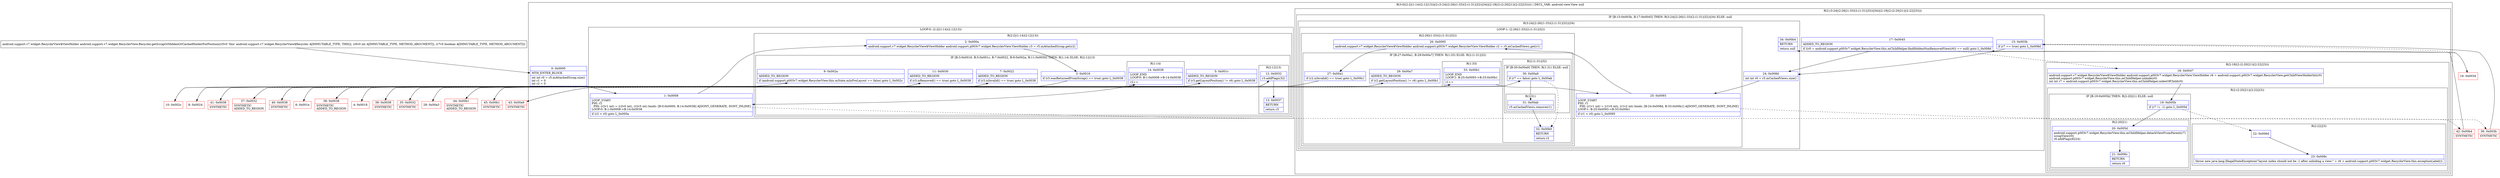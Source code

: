 digraph "CFG forandroid.support.v7.widget.RecyclerView.Recycler.getScrapOrHiddenOrCachedHolderForPosition(IZ)Landroid\/support\/v7\/widget\/RecyclerView$ViewHolder;" {
subgraph cluster_Region_849748109 {
label = "R(3:0|(2:2|(1:14)(2:12|13))|(2:(3:24|(2:26|(1:33)(2:(1:31)|32))|34)|(2:18|(2:(2:20|21)|(2:22|23))))) | DECL_VAR: android.view.View null\l";
node [shape=record,color=blue];
Node_0 [shape=record,label="{0\:\ 0x0000|MTH_ENTER_BLOCK\l|int int r0 = r5.mAttachedScrap.size()\lint r1 = 0\lint r2 = 0\l}"];
subgraph cluster_LoopRegion_951805277 {
label = "LOOP:0: (2:2|(1:14)(2:12|13))";
node [shape=record,color=blue];
Node_1 [shape=record,label="{1\:\ 0x0008|LOOP_START\lPHI: r2 \l  PHI: (r2v1 int) = (r2v0 int), (r2v5 int) binds: [B:0:0x0000, B:14:0x0038] A[DONT_GENERATE, DONT_INLINE]\lLOOP:0: B:1:0x0008\-\>B:14:0x0038\l|if (r2 \< r0) goto L_0x000a\l}"];
subgraph cluster_Region_409694799 {
label = "R(2:2|(1:14)(2:12|13))";
node [shape=record,color=blue];
Node_2 [shape=record,label="{2\:\ 0x000a|android.support.v7.widget.RecyclerView$ViewHolder android.support.p003v7.widget.RecyclerView.ViewHolder r3 = r5.mAttachedScrap.get(r2)\l}"];
subgraph cluster_IfRegion_2026759327 {
label = "IF [B:3:0x0016, B:5:0x001c, B:7:0x0022, B:9:0x002a, B:11:0x0030] THEN: R(1:14) ELSE: R(2:12|13)";
node [shape=record,color=blue];
Node_3 [shape=record,label="{3\:\ 0x0016|if (r3.wasReturnedFromScrap() == true) goto L_0x0038\l}"];
Node_5 [shape=record,label="{5\:\ 0x001c|ADDED_TO_REGION\l|if (r3.getLayoutPosition() != r6) goto L_0x0038\l}"];
Node_7 [shape=record,label="{7\:\ 0x0022|ADDED_TO_REGION\l|if (r3.isInvalid() == true) goto L_0x0038\l}"];
Node_9 [shape=record,label="{9\:\ 0x002a|ADDED_TO_REGION\l|if (android.support.p003v7.widget.RecyclerView.this.mState.mInPreLayout == false) goto L_0x002c\l}"];
Node_11 [shape=record,label="{11\:\ 0x0030|ADDED_TO_REGION\l|if (r3.isRemoved() == true) goto L_0x0038\l}"];
subgraph cluster_Region_428213555 {
label = "R(1:14)";
node [shape=record,color=blue];
Node_14 [shape=record,label="{14\:\ 0x0038|LOOP_END\lLOOP:0: B:1:0x0008\-\>B:14:0x0038\l|r2++\l}"];
}
subgraph cluster_Region_632365645 {
label = "R(2:12|13)";
node [shape=record,color=blue];
Node_12 [shape=record,label="{12\:\ 0x0032|r3.addFlags(32)\l}"];
Node_13 [shape=record,label="{13\:\ 0x0037|RETURN\l|return r3\l}"];
}
}
}
}
subgraph cluster_Region_1090166146 {
label = "R(2:(3:24|(2:26|(1:33)(2:(1:31)|32))|34)|(2:18|(2:(2:20|21)|(2:22|23))))";
node [shape=record,color=blue];
subgraph cluster_IfRegion_583734188 {
label = "IF [B:15:0x003b, B:17:0x0045] THEN: R(3:24|(2:26|(1:33)(2:(1:31)|32))|34) ELSE: null";
node [shape=record,color=blue];
Node_15 [shape=record,label="{15\:\ 0x003b|if (r7 == true) goto L_0x008d\l}"];
Node_17 [shape=record,label="{17\:\ 0x0045|ADDED_TO_REGION\l|if ((r0 = android.support.p003v7.widget.RecyclerView.this.mChildHelper.findHiddenNonRemovedView(r6)) == null) goto L_0x008d\l}"];
subgraph cluster_Region_355320366 {
label = "R(3:24|(2:26|(1:33)(2:(1:31)|32))|34)";
node [shape=record,color=blue];
Node_24 [shape=record,label="{24\:\ 0x008d|int int r0 = r5.mCachedViews.size()\l}"];
subgraph cluster_LoopRegion_1344944340 {
label = "LOOP:1: (2:26|(1:33)(2:(1:31)|32))";
node [shape=record,color=blue];
Node_25 [shape=record,label="{25\:\ 0x0093|LOOP_START\lPHI: r1 \l  PHI: (r1v1 int) = (r1v0 int), (r1v2 int) binds: [B:24:0x008d, B:33:0x00b1] A[DONT_GENERATE, DONT_INLINE]\lLOOP:1: B:25:0x0093\-\>B:33:0x00b1\l|if (r1 \< r0) goto L_0x0095\l}"];
subgraph cluster_Region_1393285140 {
label = "R(2:26|(1:33)(2:(1:31)|32))";
node [shape=record,color=blue];
Node_26 [shape=record,label="{26\:\ 0x0095|android.support.v7.widget.RecyclerView$ViewHolder android.support.p003v7.widget.RecyclerView.ViewHolder r2 = r5.mCachedViews.get(r1)\l}"];
subgraph cluster_IfRegion_1801431768 {
label = "IF [B:27:0x00a1, B:29:0x00a7] THEN: R(1:33) ELSE: R(2:(1:31)|32)";
node [shape=record,color=blue];
Node_27 [shape=record,label="{27\:\ 0x00a1|if (r2.isInvalid() == true) goto L_0x00b1\l}"];
Node_29 [shape=record,label="{29\:\ 0x00a7|ADDED_TO_REGION\l|if (r2.getLayoutPosition() != r6) goto L_0x00b1\l}"];
subgraph cluster_Region_2097847186 {
label = "R(1:33)";
node [shape=record,color=blue];
Node_33 [shape=record,label="{33\:\ 0x00b1|LOOP_END\lLOOP:1: B:25:0x0093\-\>B:33:0x00b1\l|r1++\l}"];
}
subgraph cluster_Region_1121555741 {
label = "R(2:(1:31)|32)";
node [shape=record,color=blue];
subgraph cluster_IfRegion_1752933454 {
label = "IF [B:30:0x00a9] THEN: R(1:31) ELSE: null";
node [shape=record,color=blue];
Node_30 [shape=record,label="{30\:\ 0x00a9|if (r7 == false) goto L_0x00ab\l}"];
subgraph cluster_Region_813293221 {
label = "R(1:31)";
node [shape=record,color=blue];
Node_31 [shape=record,label="{31\:\ 0x00ab|r5.mCachedViews.remove(r1)\l}"];
}
}
Node_32 [shape=record,label="{32\:\ 0x00b0|RETURN\l|return r2\l}"];
}
}
}
}
Node_34 [shape=record,label="{34\:\ 0x00b4|RETURN\l|return null\l}"];
}
}
subgraph cluster_Region_23293443 {
label = "R(2:18|(2:(2:20|21)|(2:22|23)))";
node [shape=record,color=blue];
Node_18 [shape=record,label="{18\:\ 0x0047|android.support.v7.widget.RecyclerView$ViewHolder android.support.p003v7.widget.RecyclerView.ViewHolder r6 = android.support.p003v7.widget.RecyclerView.getChildViewHolderInt(r0)\landroid.support.p003v7.widget.RecyclerView.this.mChildHelper.unhide(r0)\lint int r7 = android.support.p003v7.widget.RecyclerView.this.mChildHelper.indexOfChild(r0)\l}"];
subgraph cluster_Region_1115183398 {
label = "R(2:(2:20|21)|(2:22|23))";
node [shape=record,color=blue];
subgraph cluster_IfRegion_1657052594 {
label = "IF [B:19:0x005b] THEN: R(2:20|21) ELSE: null";
node [shape=record,color=blue];
Node_19 [shape=record,label="{19\:\ 0x005b|if (r7 != \-1) goto L_0x005d\l}"];
subgraph cluster_Region_2057625779 {
label = "R(2:20|21)";
node [shape=record,color=blue];
Node_20 [shape=record,label="{20\:\ 0x005d|android.support.p003v7.widget.RecyclerView.this.mChildHelper.detachViewFromParent(r7)\lscrapView(r0)\lr6.addFlags(8224)\l}"];
Node_21 [shape=record,label="{21\:\ 0x006c|RETURN\l|return r6\l}"];
}
}
subgraph cluster_Region_1815845973 {
label = "R(2:22|23)";
node [shape=record,color=blue];
Node_22 [shape=record,label="{22\:\ 0x006d}"];
Node_23 [shape=record,label="{23\:\ 0x008c|throw new java.lang.IllegalStateException(\"layout index should not be \-1 after unhiding a view:\" + r6 + android.support.p003v7.widget.RecyclerView.this.exceptionLabel())\l}"];
}
}
}
}
}
Node_4 [shape=record,color=red,label="{4\:\ 0x0018}"];
Node_6 [shape=record,color=red,label="{6\:\ 0x001e}"];
Node_8 [shape=record,color=red,label="{8\:\ 0x0024}"];
Node_10 [shape=record,color=red,label="{10\:\ 0x002c}"];
Node_16 [shape=record,color=red,label="{16\:\ 0x003d}"];
Node_28 [shape=record,color=red,label="{28\:\ 0x00a3}"];
Node_35 [shape=record,color=red,label="{35\:\ 0x0032|SYNTHETIC\l}"];
Node_36 [shape=record,color=red,label="{36\:\ 0x003b|SYNTHETIC\l}"];
Node_37 [shape=record,color=red,label="{37\:\ 0x0032|SYNTHETIC\lADDED_TO_REGION\l}"];
Node_38 [shape=record,color=red,label="{38\:\ 0x0038|SYNTHETIC\lADDED_TO_REGION\l}"];
Node_39 [shape=record,color=red,label="{39\:\ 0x0038|SYNTHETIC\l}"];
Node_40 [shape=record,color=red,label="{40\:\ 0x0038|SYNTHETIC\l}"];
Node_41 [shape=record,color=red,label="{41\:\ 0x0038|SYNTHETIC\l}"];
Node_42 [shape=record,color=red,label="{42\:\ 0x00b4|SYNTHETIC\l}"];
Node_43 [shape=record,color=red,label="{43\:\ 0x00a9|SYNTHETIC\l}"];
Node_44 [shape=record,color=red,label="{44\:\ 0x00b1|SYNTHETIC\lADDED_TO_REGION\l}"];
Node_45 [shape=record,color=red,label="{45\:\ 0x00b1|SYNTHETIC\l}"];
MethodNode[shape=record,label="{android.support.v7.widget.RecyclerView$ViewHolder android.support.v7.widget.RecyclerView.Recycler.getScrapOrHiddenOrCachedHolderForPosition((r5v0 'this' android.support.v7.widget.RecyclerView$Recycler A[IMMUTABLE_TYPE, THIS]), (r6v0 int A[IMMUTABLE_TYPE, METHOD_ARGUMENT]), (r7v0 boolean A[IMMUTABLE_TYPE, METHOD_ARGUMENT])) }"];
MethodNode -> Node_0;
Node_0 -> Node_1;
Node_1 -> Node_2;
Node_1 -> Node_36[style=dashed];
Node_2 -> Node_3;
Node_3 -> Node_4[style=dashed];
Node_3 -> Node_38;
Node_5 -> Node_6[style=dashed];
Node_5 -> Node_39;
Node_7 -> Node_8[style=dashed];
Node_7 -> Node_40;
Node_9 -> Node_10;
Node_9 -> Node_37[style=dashed];
Node_11 -> Node_35[style=dashed];
Node_11 -> Node_41;
Node_14 -> Node_1;
Node_12 -> Node_13;
Node_15 -> Node_16[style=dashed];
Node_15 -> Node_24;
Node_17 -> Node_18[style=dashed];
Node_17 -> Node_24;
Node_24 -> Node_25;
Node_25 -> Node_26;
Node_25 -> Node_42[style=dashed];
Node_26 -> Node_27;
Node_27 -> Node_28[style=dashed];
Node_27 -> Node_44;
Node_29 -> Node_43[style=dashed];
Node_29 -> Node_45;
Node_33 -> Node_25;
Node_30 -> Node_31;
Node_30 -> Node_32[style=dashed];
Node_31 -> Node_32;
Node_18 -> Node_19;
Node_19 -> Node_20;
Node_19 -> Node_22[style=dashed];
Node_20 -> Node_21;
Node_22 -> Node_23;
Node_4 -> Node_5;
Node_6 -> Node_7;
Node_8 -> Node_9;
Node_10 -> Node_11;
Node_16 -> Node_17;
Node_28 -> Node_29;
Node_35 -> Node_12;
Node_36 -> Node_15;
Node_37 -> Node_12;
Node_38 -> Node_14;
Node_39 -> Node_14;
Node_40 -> Node_14;
Node_41 -> Node_14;
Node_42 -> Node_34;
Node_43 -> Node_30;
Node_44 -> Node_33;
Node_45 -> Node_33;
}

